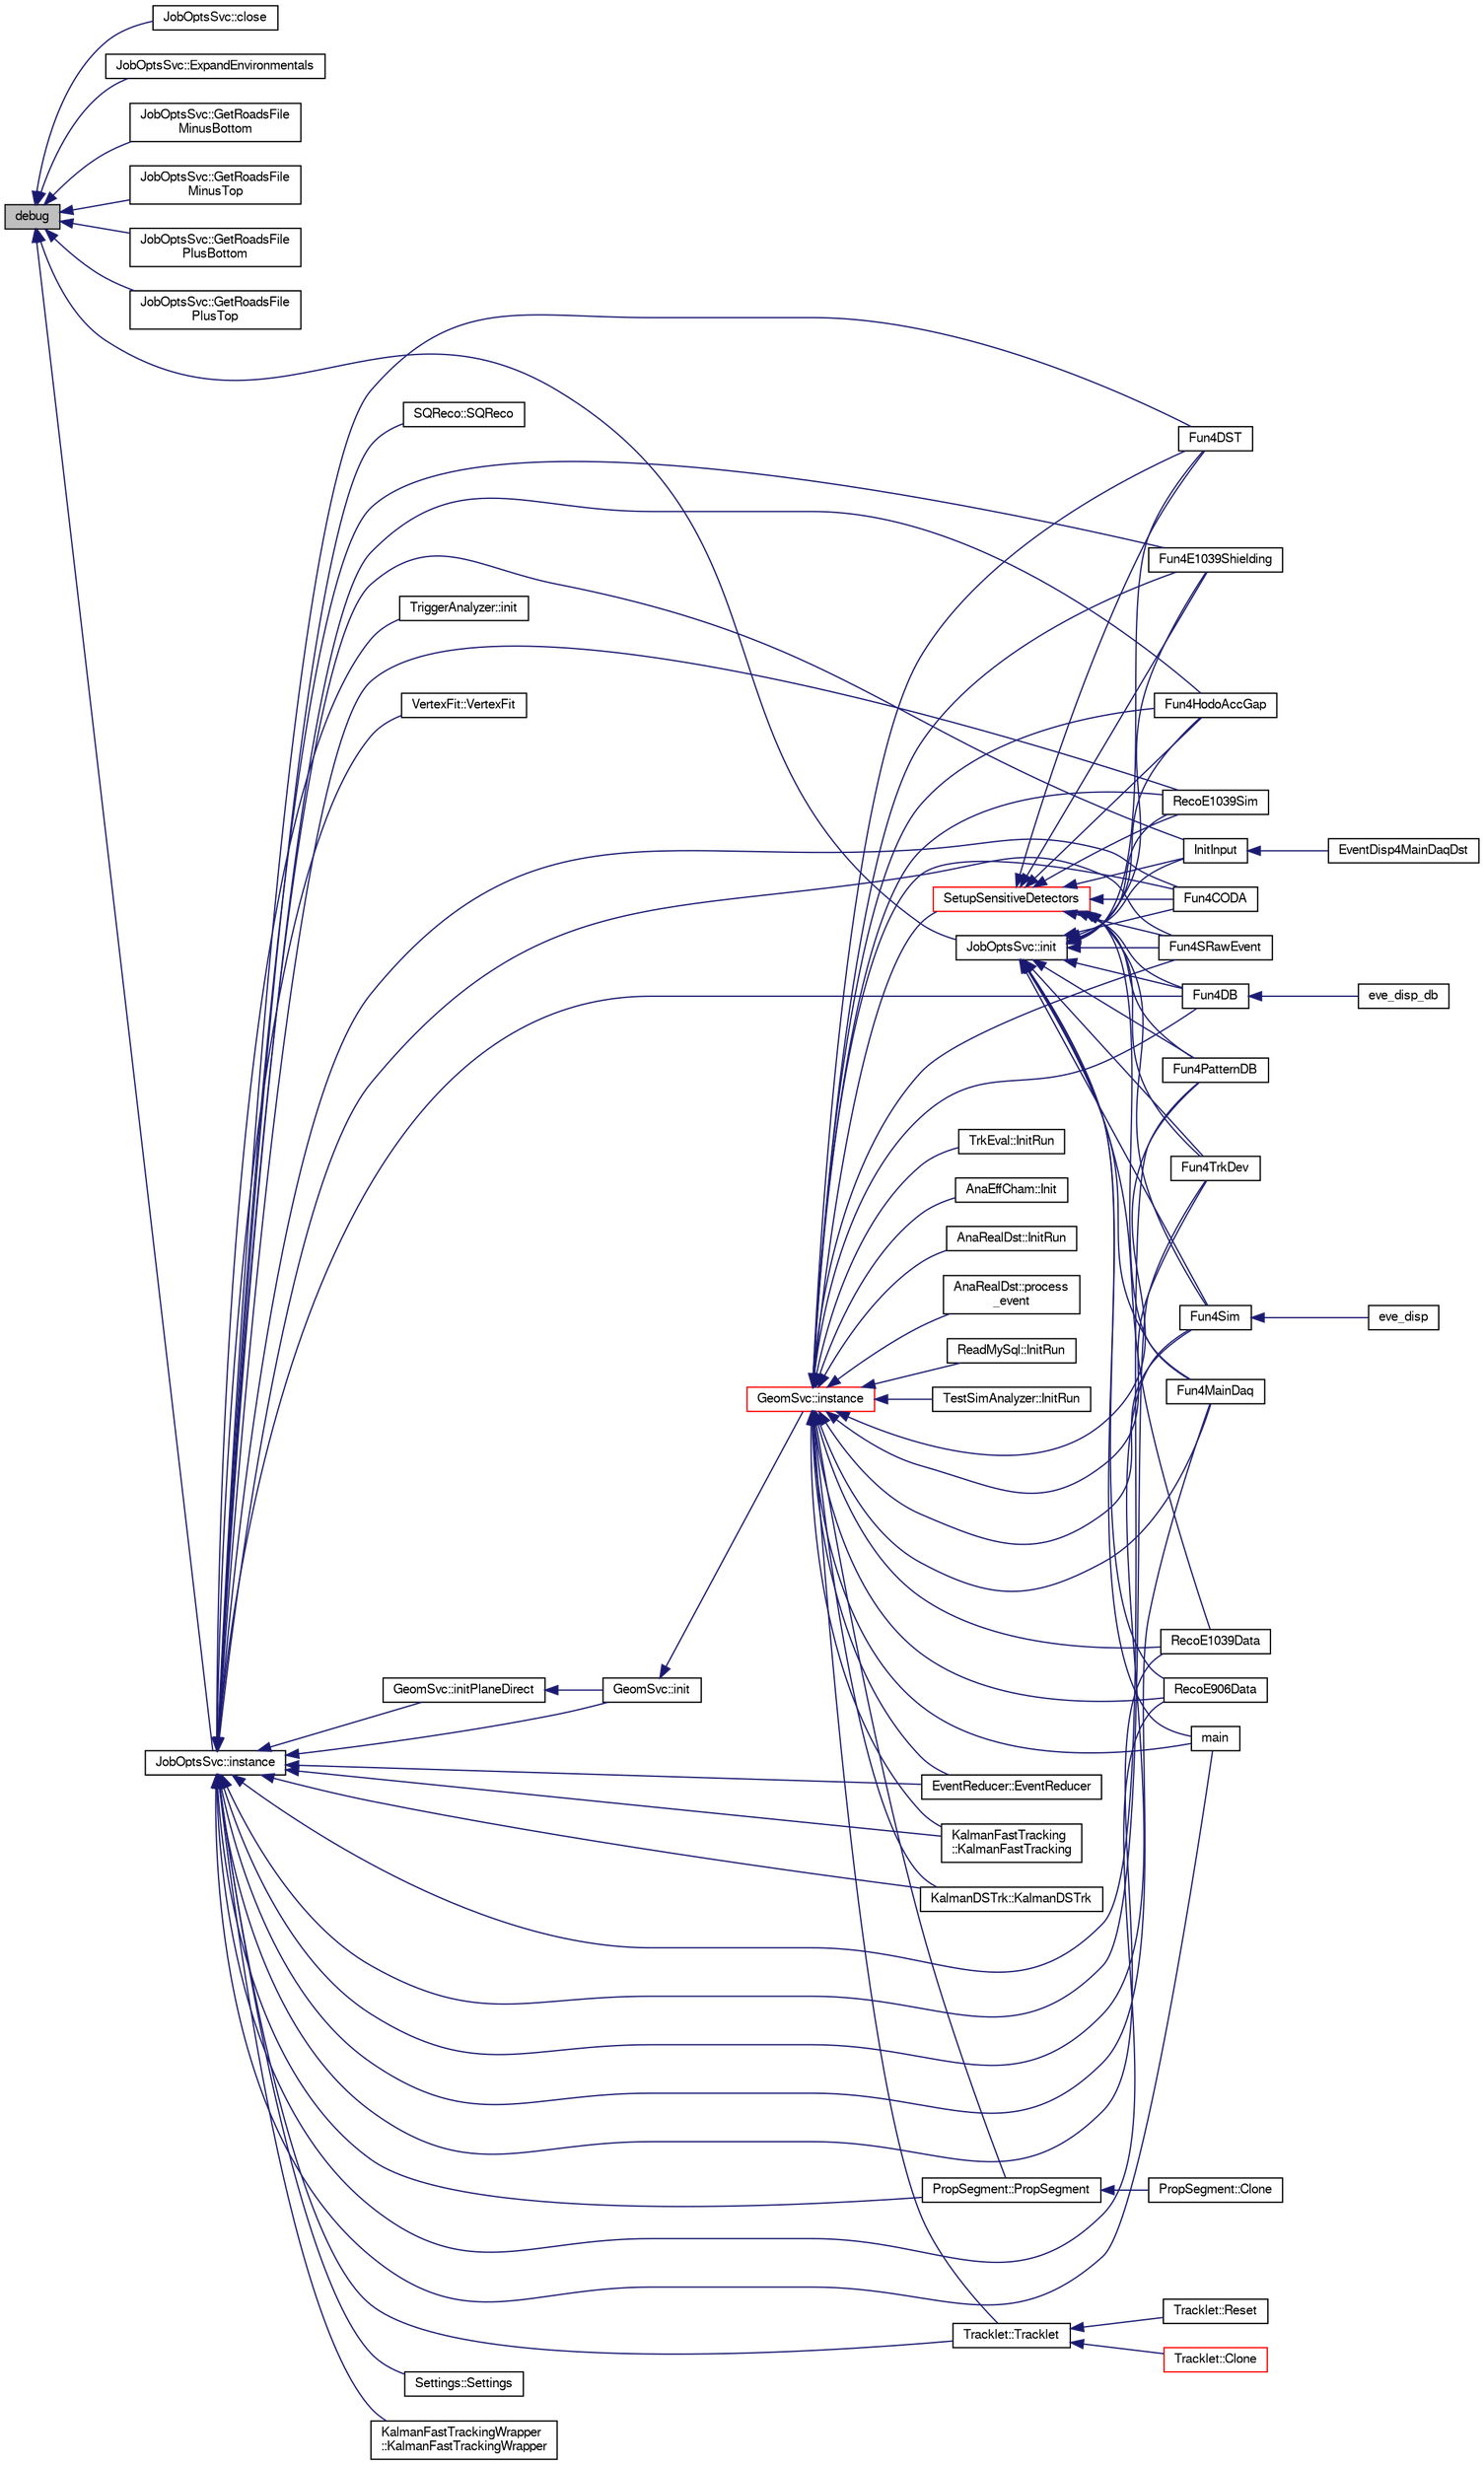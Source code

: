 digraph "debug"
{
  bgcolor="transparent";
  edge [fontname="FreeSans",fontsize="10",labelfontname="FreeSans",labelfontsize="10"];
  node [fontname="FreeSans",fontsize="10",shape=record];
  rankdir="LR";
  Node1 [label="debug",height=0.2,width=0.4,color="black", fillcolor="grey75", style="filled" fontcolor="black"];
  Node1 -> Node2 [dir="back",color="midnightblue",fontsize="10",style="solid",fontname="FreeSans"];
  Node2 [label="JobOptsSvc::close",height=0.2,width=0.4,color="black",URL="$d8/d62/classJobOptsSvc.html#aa1cab437ddf2329b2ab0f608100b22ff",tooltip="Close the service and cleanup. "];
  Node1 -> Node3 [dir="back",color="midnightblue",fontsize="10",style="solid",fontname="FreeSans"];
  Node3 [label="JobOptsSvc::ExpandEnvironmentals",height=0.2,width=0.4,color="black",URL="$d8/d62/classJobOptsSvc.html#ac238bee42d68853a00ffe92e034e90f7",tooltip="Return a string with environmental variables expanded. "];
  Node1 -> Node4 [dir="back",color="midnightblue",fontsize="10",style="solid",fontname="FreeSans"];
  Node4 [label="JobOptsSvc::GetRoadsFile\lMinusBottom",height=0.2,width=0.4,color="black",URL="$d8/d62/classJobOptsSvc.html#a34977abd9aa743e3db29020cb441e908",tooltip="Return the location of MinusBottom roads file. "];
  Node1 -> Node5 [dir="back",color="midnightblue",fontsize="10",style="solid",fontname="FreeSans"];
  Node5 [label="JobOptsSvc::GetRoadsFile\lMinusTop",height=0.2,width=0.4,color="black",URL="$d8/d62/classJobOptsSvc.html#aad76c7091737ae483dcf293ea6b002ed",tooltip="Return the location of MinusTop roads file. "];
  Node1 -> Node6 [dir="back",color="midnightblue",fontsize="10",style="solid",fontname="FreeSans"];
  Node6 [label="JobOptsSvc::GetRoadsFile\lPlusBottom",height=0.2,width=0.4,color="black",URL="$d8/d62/classJobOptsSvc.html#a26b4ae0689979ad9214dc16fcf53dccf",tooltip="Return the location of PlusBottom roads file. "];
  Node1 -> Node7 [dir="back",color="midnightblue",fontsize="10",style="solid",fontname="FreeSans"];
  Node7 [label="JobOptsSvc::GetRoadsFile\lPlusTop",height=0.2,width=0.4,color="black",URL="$d8/d62/classJobOptsSvc.html#ac9bd815a62dd7fdddbbfede3fee4b495",tooltip="Return the location of PlusTop roads file. "];
  Node1 -> Node8 [dir="back",color="midnightblue",fontsize="10",style="solid",fontname="FreeSans"];
  Node8 [label="JobOptsSvc::init",height=0.2,width=0.4,color="black",URL="$d8/d62/classJobOptsSvc.html#ab1a24bb7210869b6309896e120361d20",tooltip="Initialization with defaults. "];
  Node8 -> Node9 [dir="back",color="midnightblue",fontsize="10",style="solid",fontname="FreeSans"];
  Node9 [label="Fun4CODA",height=0.2,width=0.4,color="black",URL="$db/dbe/Fun4CODA_8C.html#a1bbee777074605aa2a59ddf9b2b52742"];
  Node8 -> Node10 [dir="back",color="midnightblue",fontsize="10",style="solid",fontname="FreeSans"];
  Node10 [label="Fun4DST",height=0.2,width=0.4,color="black",URL="$de/daf/Fun4DST_8C.html#a6a43c5ad028285b022976fa872e60cbc"];
  Node8 -> Node11 [dir="back",color="midnightblue",fontsize="10",style="solid",fontname="FreeSans"];
  Node11 [label="Fun4E1039Shielding",height=0.2,width=0.4,color="black",URL="$d2/d24/Fun4E1039Shielding_8C.html#a42592782dd55d6e219305ff678a00dc2"];
  Node8 -> Node12 [dir="back",color="midnightblue",fontsize="10",style="solid",fontname="FreeSans"];
  Node12 [label="Fun4HodoAccGap",height=0.2,width=0.4,color="black",URL="$d6/d6a/Fun4HodoAccGap_8C.html#a7aaa0687f144d5e7b417d7e9ac5f36da"];
  Node8 -> Node13 [dir="back",color="midnightblue",fontsize="10",style="solid",fontname="FreeSans"];
  Node13 [label="RecoE1039Data",height=0.2,width=0.4,color="black",URL="$db/dea/RecoE1039Data_8C.html#a619388c470b52b98a611cb6f18ba24c1"];
  Node8 -> Node14 [dir="back",color="midnightblue",fontsize="10",style="solid",fontname="FreeSans"];
  Node14 [label="RecoE1039Sim",height=0.2,width=0.4,color="black",URL="$d0/d9c/RecoE1039Sim_8C.html#a07edfd7b51752cb53ea50911050a8511"];
  Node8 -> Node15 [dir="back",color="midnightblue",fontsize="10",style="solid",fontname="FreeSans"];
  Node15 [label="RecoE906Data",height=0.2,width=0.4,color="black",URL="$df/d0c/RecoE906Data_8C.html#ad032525ca693000ba382d14d82bf9f2b"];
  Node8 -> Node16 [dir="back",color="midnightblue",fontsize="10",style="solid",fontname="FreeSans"];
  Node16 [label="Fun4DB",height=0.2,width=0.4,color="black",URL="$df/dc0/Fun4DB_8C.html#a156048b96f7485e3cc410afbc05fc286"];
  Node16 -> Node17 [dir="back",color="midnightblue",fontsize="10",style="solid",fontname="FreeSans"];
  Node17 [label="eve_disp_db",height=0.2,width=0.4,color="black",URL="$de/d2a/eve__disp__db_8C.html#aa8b45dd9cf940c8aff427aed5d9db19f"];
  Node8 -> Node18 [dir="back",color="midnightblue",fontsize="10",style="solid",fontname="FreeSans"];
  Node18 [label="Fun4SRawEvent",height=0.2,width=0.4,color="black",URL="$d8/de7/Fun4SRawEvent_8C.html#aaa9bb2e956ce860a8cb6e7845bcc4ed5"];
  Node8 -> Node19 [dir="back",color="midnightblue",fontsize="10",style="solid",fontname="FreeSans"];
  Node19 [label="Fun4PatternDB",height=0.2,width=0.4,color="black",URL="$d7/d66/Fun4PatternDB_8C.html#a9e68afec0dfdd12961d550386529d5eb"];
  Node8 -> Node20 [dir="back",color="midnightblue",fontsize="10",style="solid",fontname="FreeSans"];
  Node20 [label="Fun4TrkDev",height=0.2,width=0.4,color="black",URL="$d2/d3a/Fun4TrkDev_8C.html#abd98cf50196a6ad7cb2289d1f0442b73"];
  Node8 -> Node21 [dir="back",color="midnightblue",fontsize="10",style="solid",fontname="FreeSans"];
  Node21 [label="Fun4Sim",height=0.2,width=0.4,color="black",URL="$d7/d65/e1039-core_2macros_2Fun4Sim_8C.html#a5e9276116ae0064f58b288a1e0e4e3db"];
  Node21 -> Node22 [dir="back",color="midnightblue",fontsize="10",style="solid",fontname="FreeSans"];
  Node22 [label="eve_disp",height=0.2,width=0.4,color="black",URL="$d2/d96/eve__disp_8C.html#abeb034dea489ef1866373d2464ec5721"];
  Node8 -> Node23 [dir="back",color="midnightblue",fontsize="10",style="solid",fontname="FreeSans"];
  Node23 [label="Fun4MainDaq",height=0.2,width=0.4,color="black",URL="$de/d00/e1039-analysis_2OnlMonDev_2Fun4MainDaq_8C.html#ac28bfcc626ab9a3b0aea03bad954a5e5"];
  Node8 -> Node24 [dir="back",color="midnightblue",fontsize="10",style="solid",fontname="FreeSans"];
  Node24 [label="InitInput",height=0.2,width=0.4,color="black",URL="$d6/d9e/EventDisp4MainDaqDst_8C.html#a9d62acc9c2150e00b509d9d553d7d6c1"];
  Node24 -> Node25 [dir="back",color="midnightblue",fontsize="10",style="solid",fontname="FreeSans"];
  Node25 [label="EventDisp4MainDaqDst",height=0.2,width=0.4,color="black",URL="$d6/d9e/EventDisp4MainDaqDst_8C.html#a52e0269749883c6976db81717ead7d9b"];
  Node8 -> Node26 [dir="back",color="midnightblue",fontsize="10",style="solid",fontname="FreeSans"];
  Node26 [label="main",height=0.2,width=0.4,color="black",URL="$db/d86/test__minimum_8cxx.html#a0ddf1224851353fc92bfbff6f499fa97"];
  Node1 -> Node27 [dir="back",color="midnightblue",fontsize="10",style="solid",fontname="FreeSans"];
  Node27 [label="JobOptsSvc::instance",height=0.2,width=0.4,color="black",URL="$d8/d62/classJobOptsSvc.html#aeb0d694dc08274aa90b0d6b1ee8384cb",tooltip="singlton instance "];
  Node27 -> Node9 [dir="back",color="midnightblue",fontsize="10",style="solid",fontname="FreeSans"];
  Node27 -> Node10 [dir="back",color="midnightblue",fontsize="10",style="solid",fontname="FreeSans"];
  Node27 -> Node11 [dir="back",color="midnightblue",fontsize="10",style="solid",fontname="FreeSans"];
  Node27 -> Node12 [dir="back",color="midnightblue",fontsize="10",style="solid",fontname="FreeSans"];
  Node27 -> Node13 [dir="back",color="midnightblue",fontsize="10",style="solid",fontname="FreeSans"];
  Node27 -> Node14 [dir="back",color="midnightblue",fontsize="10",style="solid",fontname="FreeSans"];
  Node27 -> Node15 [dir="back",color="midnightblue",fontsize="10",style="solid",fontname="FreeSans"];
  Node27 -> Node16 [dir="back",color="midnightblue",fontsize="10",style="solid",fontname="FreeSans"];
  Node27 -> Node18 [dir="back",color="midnightblue",fontsize="10",style="solid",fontname="FreeSans"];
  Node27 -> Node19 [dir="back",color="midnightblue",fontsize="10",style="solid",fontname="FreeSans"];
  Node27 -> Node20 [dir="back",color="midnightblue",fontsize="10",style="solid",fontname="FreeSans"];
  Node27 -> Node21 [dir="back",color="midnightblue",fontsize="10",style="solid",fontname="FreeSans"];
  Node27 -> Node23 [dir="back",color="midnightblue",fontsize="10",style="solid",fontname="FreeSans"];
  Node27 -> Node28 [dir="back",color="midnightblue",fontsize="10",style="solid",fontname="FreeSans"];
  Node28 [label="Settings::Settings",height=0.2,width=0.4,color="black",URL="$df/d9a/classSettings.html#ab7169a6eefce79566dd07db3b1e5e967"];
  Node27 -> Node24 [dir="back",color="midnightblue",fontsize="10",style="solid",fontname="FreeSans"];
  Node27 -> Node29 [dir="back",color="midnightblue",fontsize="10",style="solid",fontname="FreeSans"];
  Node29 [label="GeomSvc::init",height=0.2,width=0.4,color="black",URL="$d0/da0/classGeomSvc.html#a96ec4efc82cbaed0b5623e4dd69385b6",tooltip="Initialization, either from MySQL or from ascii file. "];
  Node29 -> Node30 [dir="back",color="midnightblue",fontsize="10",style="solid",fontname="FreeSans"];
  Node30 [label="GeomSvc::instance",height=0.2,width=0.4,color="red",URL="$d0/da0/classGeomSvc.html#a2b7ecf5467120206b9479654c48ad7c4",tooltip="singlton instance "];
  Node30 -> Node31 [dir="back",color="midnightblue",fontsize="10",style="solid",fontname="FreeSans"];
  Node31 [label="AnaEffCham::Init",height=0.2,width=0.4,color="black",URL="$db/d63/classAnaEffCham.html#a021930645fd4860443e719041e2c1604"];
  Node30 -> Node32 [dir="back",color="midnightblue",fontsize="10",style="solid",fontname="FreeSans"];
  Node32 [label="AnaRealDst::InitRun",height=0.2,width=0.4,color="black",URL="$d0/d63/classAnaRealDst.html#a0e3d58e69746659214a73bb9460ae7d7"];
  Node30 -> Node33 [dir="back",color="midnightblue",fontsize="10",style="solid",fontname="FreeSans"];
  Node33 [label="AnaRealDst::process\l_event",height=0.2,width=0.4,color="black",URL="$d0/d63/classAnaRealDst.html#a6aa1a7508e08769688d4259bed94b7ee"];
  Node30 -> Node9 [dir="back",color="midnightblue",fontsize="10",style="solid",fontname="FreeSans"];
  Node30 -> Node10 [dir="back",color="midnightblue",fontsize="10",style="solid",fontname="FreeSans"];
  Node30 -> Node11 [dir="back",color="midnightblue",fontsize="10",style="solid",fontname="FreeSans"];
  Node30 -> Node12 [dir="back",color="midnightblue",fontsize="10",style="solid",fontname="FreeSans"];
  Node30 -> Node13 [dir="back",color="midnightblue",fontsize="10",style="solid",fontname="FreeSans"];
  Node30 -> Node14 [dir="back",color="midnightblue",fontsize="10",style="solid",fontname="FreeSans"];
  Node30 -> Node15 [dir="back",color="midnightblue",fontsize="10",style="solid",fontname="FreeSans"];
  Node30 -> Node16 [dir="back",color="midnightblue",fontsize="10",style="solid",fontname="FreeSans"];
  Node30 -> Node18 [dir="back",color="midnightblue",fontsize="10",style="solid",fontname="FreeSans"];
  Node30 -> Node19 [dir="back",color="midnightblue",fontsize="10",style="solid",fontname="FreeSans"];
  Node30 -> Node20 [dir="back",color="midnightblue",fontsize="10",style="solid",fontname="FreeSans"];
  Node30 -> Node21 [dir="back",color="midnightblue",fontsize="10",style="solid",fontname="FreeSans"];
  Node30 -> Node34 [dir="back",color="midnightblue",fontsize="10",style="solid",fontname="FreeSans"];
  Node34 [label="SetupSensitiveDetectors",height=0.2,width=0.4,color="red",URL="$d9/d72/e1039-core_2macros_2G4__SensitiveDetectors_8C.html#af71e50cde83a891cd25129c49f742314"];
  Node34 -> Node9 [dir="back",color="midnightblue",fontsize="10",style="solid",fontname="FreeSans"];
  Node34 -> Node16 [dir="back",color="midnightblue",fontsize="10",style="solid",fontname="FreeSans"];
  Node34 -> Node10 [dir="back",color="midnightblue",fontsize="10",style="solid",fontname="FreeSans"];
  Node34 -> Node11 [dir="back",color="midnightblue",fontsize="10",style="solid",fontname="FreeSans"];
  Node34 -> Node12 [dir="back",color="midnightblue",fontsize="10",style="solid",fontname="FreeSans"];
  Node34 -> Node23 [dir="back",color="midnightblue",fontsize="10",style="solid",fontname="FreeSans"];
  Node34 -> Node19 [dir="back",color="midnightblue",fontsize="10",style="solid",fontname="FreeSans"];
  Node34 -> Node21 [dir="back",color="midnightblue",fontsize="10",style="solid",fontname="FreeSans"];
  Node34 -> Node18 [dir="back",color="midnightblue",fontsize="10",style="solid",fontname="FreeSans"];
  Node34 -> Node20 [dir="back",color="midnightblue",fontsize="10",style="solid",fontname="FreeSans"];
  Node34 -> Node24 [dir="back",color="midnightblue",fontsize="10",style="solid",fontname="FreeSans"];
  Node34 -> Node14 [dir="back",color="midnightblue",fontsize="10",style="solid",fontname="FreeSans"];
  Node30 -> Node35 [dir="back",color="midnightblue",fontsize="10",style="solid",fontname="FreeSans"];
  Node35 [label="ReadMySql::InitRun",height=0.2,width=0.4,color="black",URL="$db/dda/classReadMySql.html#ab73b7895d9b3e258b58f31b66b93a827"];
  Node30 -> Node36 [dir="back",color="midnightblue",fontsize="10",style="solid",fontname="FreeSans"];
  Node36 [label="TestSimAnalyzer::InitRun",height=0.2,width=0.4,color="black",URL="$d6/d20/classTestSimAnalyzer.html#ae8f798f09366d821d98ff2a98e971146"];
  Node30 -> Node37 [dir="back",color="midnightblue",fontsize="10",style="solid",fontname="FreeSans"];
  Node37 [label="TrkEval::InitRun",height=0.2,width=0.4,color="black",URL="$de/d2f/classTrkEval.html#a4e05fcd4f4c77fbd435eadc894c931d6"];
  Node30 -> Node23 [dir="back",color="midnightblue",fontsize="10",style="solid",fontname="FreeSans"];
  Node30 -> Node38 [dir="back",color="midnightblue",fontsize="10",style="solid",fontname="FreeSans"];
  Node38 [label="PropSegment::PropSegment",height=0.2,width=0.4,color="black",URL="$d0/d1e/classPropSegment.html#a984672b14fb7d95d404576389eb9d937"];
  Node38 -> Node39 [dir="back",color="midnightblue",fontsize="10",style="solid",fontname="FreeSans"];
  Node39 [label="PropSegment::Clone",height=0.2,width=0.4,color="black",URL="$d0/d1e/classPropSegment.html#a61cd0f54a23fad33b6d1a223ae5c051d"];
  Node30 -> Node40 [dir="back",color="midnightblue",fontsize="10",style="solid",fontname="FreeSans"];
  Node40 [label="Tracklet::Tracklet",height=0.2,width=0.4,color="black",URL="$d2/d26/classTracklet.html#ab64903158530bc2b8d9fc82e7784689f"];
  Node40 -> Node41 [dir="back",color="midnightblue",fontsize="10",style="solid",fontname="FreeSans"];
  Node41 [label="Tracklet::Reset",height=0.2,width=0.4,color="black",URL="$d2/d26/classTracklet.html#a347cea5e371f71b140207987438ccf3d",tooltip="Clear Event. "];
  Node40 -> Node42 [dir="back",color="midnightblue",fontsize="10",style="solid",fontname="FreeSans"];
  Node42 [label="Tracklet::Clone",height=0.2,width=0.4,color="red",URL="$d2/d26/classTracklet.html#a62a3fd6fb62c97247e1da8fbcb9f6eda"];
  Node30 -> Node43 [dir="back",color="midnightblue",fontsize="10",style="solid",fontname="FreeSans"];
  Node43 [label="EventReducer::EventReducer",height=0.2,width=0.4,color="black",URL="$d5/dda/classEventReducer.html#a561a06dc56cee12696d12ba18d207433"];
  Node30 -> Node44 [dir="back",color="midnightblue",fontsize="10",style="solid",fontname="FreeSans"];
  Node44 [label="KalmanFastTracking\l::KalmanFastTracking",height=0.2,width=0.4,color="black",URL="$d3/d46/classKalmanFastTracking.html#a1f0655a7ab5073c08fe0bfa15930dc8c"];
  Node30 -> Node45 [dir="back",color="midnightblue",fontsize="10",style="solid",fontname="FreeSans"];
  Node45 [label="KalmanDSTrk::KalmanDSTrk",height=0.2,width=0.4,color="black",URL="$db/daa/classKalmanDSTrk.html#a2fb58f43f56bcfd897927d4b4464e390"];
  Node30 -> Node26 [dir="back",color="midnightblue",fontsize="10",style="solid",fontname="FreeSans"];
  Node27 -> Node46 [dir="back",color="midnightblue",fontsize="10",style="solid",fontname="FreeSans"];
  Node46 [label="GeomSvc::initPlaneDirect",height=0.2,width=0.4,color="black",URL="$d0/da0/classGeomSvc.html#a0d550b9f787318d57cdae9db2d04d6fb"];
  Node46 -> Node29 [dir="back",color="midnightblue",fontsize="10",style="solid",fontname="FreeSans"];
  Node27 -> Node38 [dir="back",color="midnightblue",fontsize="10",style="solid",fontname="FreeSans"];
  Node27 -> Node40 [dir="back",color="midnightblue",fontsize="10",style="solid",fontname="FreeSans"];
  Node27 -> Node43 [dir="back",color="midnightblue",fontsize="10",style="solid",fontname="FreeSans"];
  Node27 -> Node44 [dir="back",color="midnightblue",fontsize="10",style="solid",fontname="FreeSans"];
  Node27 -> Node47 [dir="back",color="midnightblue",fontsize="10",style="solid",fontname="FreeSans"];
  Node47 [label="KalmanFastTrackingWrapper\l::KalmanFastTrackingWrapper",height=0.2,width=0.4,color="black",URL="$d4/dff/classKalmanFastTrackingWrapper.html#ac1ad8105ced8bc4e720b61ab355aaec6"];
  Node27 -> Node48 [dir="back",color="midnightblue",fontsize="10",style="solid",fontname="FreeSans"];
  Node48 [label="SQReco::SQReco",height=0.2,width=0.4,color="black",URL="$df/df2/classSQReco.html#aa8980f186c2ff5e70dc4da2233bb7c6f"];
  Node27 -> Node49 [dir="back",color="midnightblue",fontsize="10",style="solid",fontname="FreeSans"];
  Node49 [label="TriggerAnalyzer::init",height=0.2,width=0.4,color="black",URL="$d6/deb/classTriggerAnalyzer.html#a33bd7d0faf83282d6a1bcb50397a61cd"];
  Node27 -> Node50 [dir="back",color="midnightblue",fontsize="10",style="solid",fontname="FreeSans"];
  Node50 [label="VertexFit::VertexFit",height=0.2,width=0.4,color="black",URL="$d1/d13/classVertexFit.html#ac9b6047347e51cbb2908c52be168deed"];
  Node27 -> Node45 [dir="back",color="midnightblue",fontsize="10",style="solid",fontname="FreeSans"];
  Node27 -> Node26 [dir="back",color="midnightblue",fontsize="10",style="solid",fontname="FreeSans"];
}
